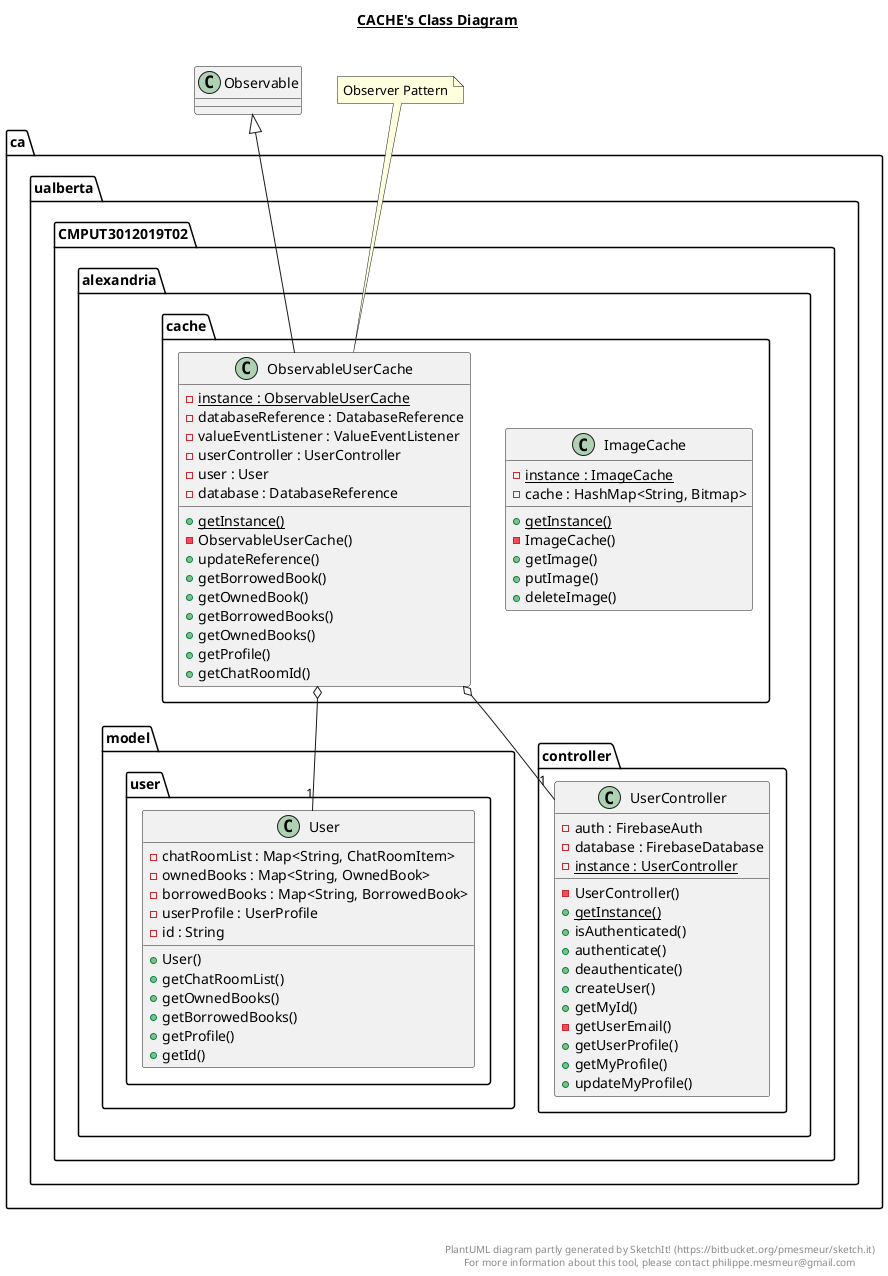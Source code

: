 @startuml

title __CACHE's Class Diagram__\n

package ca.ualberta.CMPUT3012019T02.alexandria {
  package ca.ualberta.CMPUT3012019T02.alexandria.cache {
    class ImageCache {
      {static} - instance : ImageCache
      - cache : HashMap<String, Bitmap>
      {static} + getInstance()
      - ImageCache()
      + getImage()
      + putImage()
      + deleteImage()
    }
  }
}


package ca.ualberta.CMPUT3012019T02.alexandria {
  package ca.ualberta.CMPUT3012019T02.alexandria.cache {
    class ObservableUserCache {
      {static} - instance : ObservableUserCache
      - databaseReference : DatabaseReference
      - valueEventListener : ValueEventListener
      - userController : UserController
      - user : User
      - database : DatabaseReference
      {static} + getInstance()
      - ObservableUserCache()
      + updateReference()
      + getBorrowedBook()
      + getOwnedBook()
      + getBorrowedBooks()
      + getOwnedBooks()
      + getProfile()
      + getChatRoomId()
    }
  }
}


package ca.ualberta.CMPUT3012019T02.alexandria {
  package ca.ualberta.CMPUT3012019T02.alexandria.model {
    package ca.ualberta.CMPUT3012019T02.alexandria.model.user {
      class User {
        - chatRoomList : Map<String, ChatRoomItem>
        - ownedBooks : Map<String, OwnedBook>
        - borrowedBooks : Map<String, BorrowedBook>
        - userProfile : UserProfile
        - id : String
        + User()
        + getChatRoomList()
        + getOwnedBooks()
        + getBorrowedBooks()
        + getProfile()
        + getId()
      }
    }
  }
}

package ca.ualberta.CMPUT3012019T02.alexandria {
  package ca.ualberta.CMPUT3012019T02.alexandria.controller {
    class UserController {
      - auth : FirebaseAuth
      - database : FirebaseDatabase
      {static} - instance : UserController
      - UserController()
      {static} + getInstance()
      + isAuthenticated()
      + authenticate()
      + deauthenticate()
      + createUser()
      + getMyId()
      - getUserEmail()
      + getUserProfile()
      + getMyProfile()
      + updateMyProfile()
    }
  }
}

note top of ObservableUserCache
  Observer Pattern
end note

ObservableUserCache -up-|> Observable
ObservableUserCache o-- "1" User
ObservableUserCache o-- "1" UserController


right footer


  PlantUML diagram partly generated by SketchIt! (https://bitbucket.org/pmesmeur/sketch.it)
  For more information about this tool, please contact philippe.mesmeur@gmail.com
endfooter

@enduml
